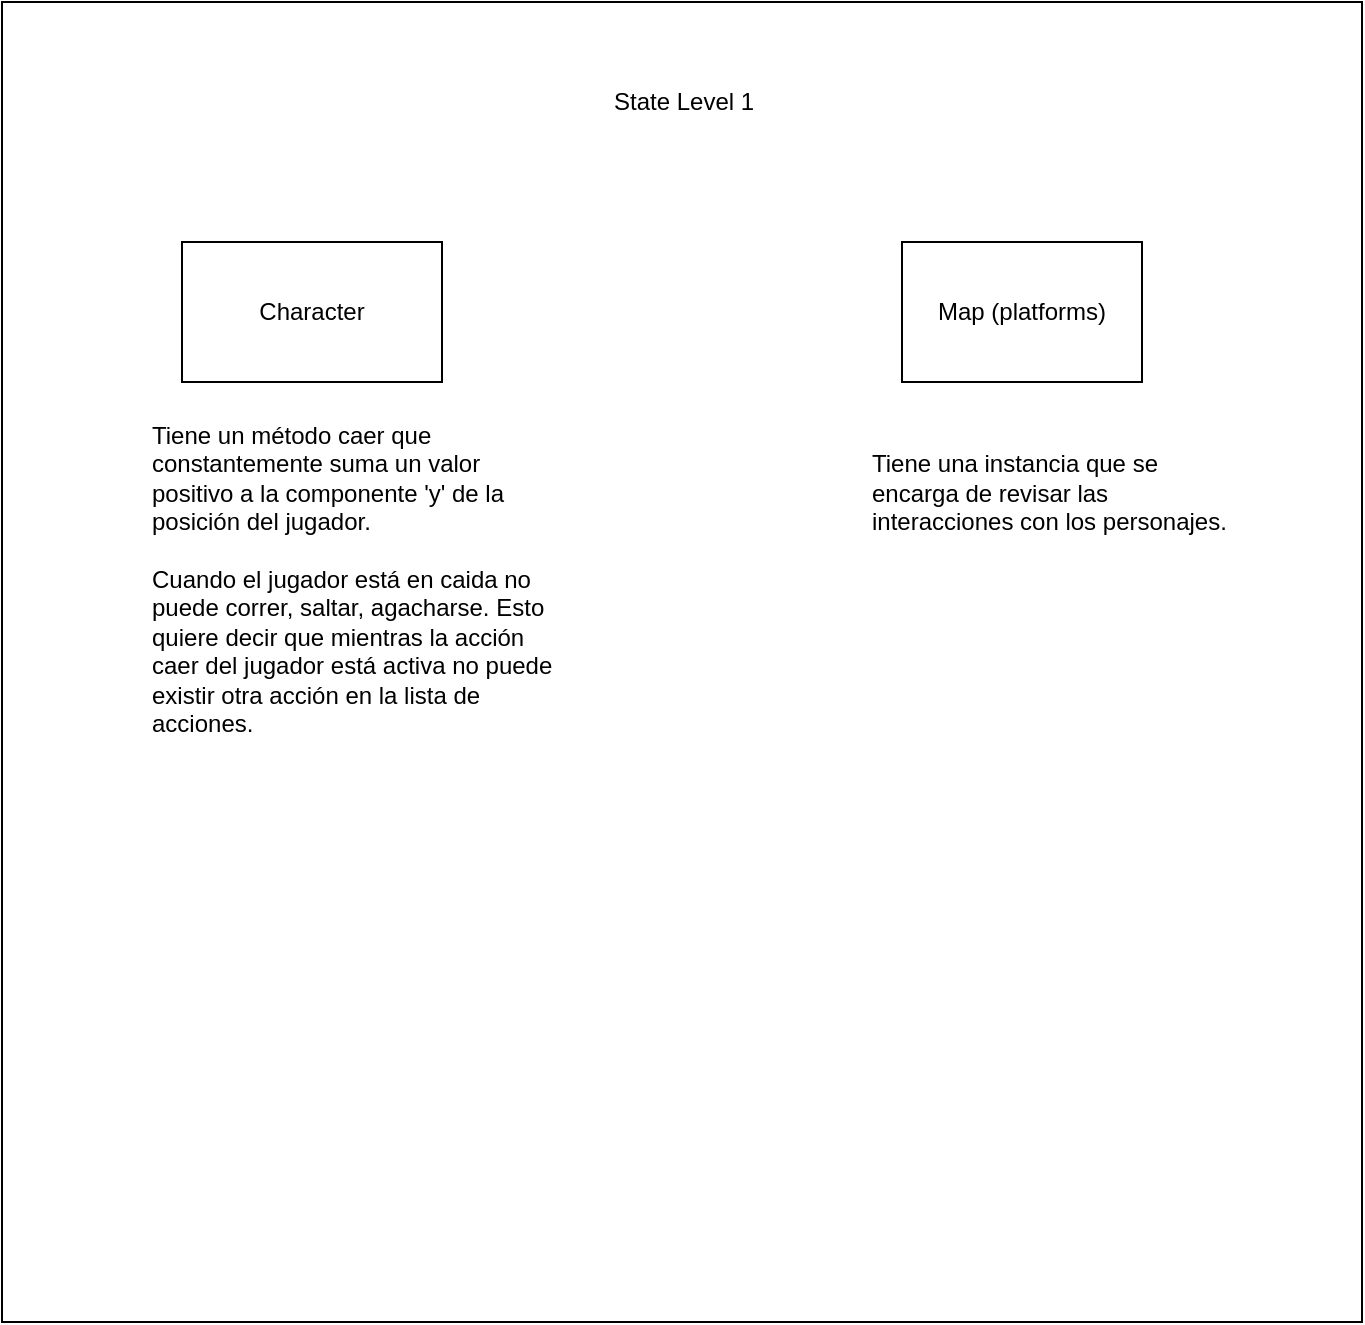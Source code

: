 <mxfile version="21.2.8" type="device">
  <diagram name="Page-1" id="WISZxIZAq1mXbUMXp3y-">
    <mxGraphModel dx="1594" dy="774" grid="1" gridSize="10" guides="1" tooltips="1" connect="1" arrows="1" fold="1" page="1" pageScale="1" pageWidth="850" pageHeight="1100" math="0" shadow="0">
      <root>
        <mxCell id="0" />
        <mxCell id="1" parent="0" />
        <mxCell id="ZEgReHH3KMXs59Ai81qr-1" value="" style="rounded=0;whiteSpace=wrap;html=1;" vertex="1" parent="1">
          <mxGeometry x="90" y="70" width="680" height="660" as="geometry" />
        </mxCell>
        <mxCell id="ZEgReHH3KMXs59Ai81qr-2" value="State Level 1" style="text;strokeColor=none;fillColor=none;align=left;verticalAlign=middle;spacingLeft=4;spacingRight=4;overflow=hidden;points=[[0,0.5],[1,0.5]];portConstraint=eastwest;rotatable=0;whiteSpace=wrap;html=1;" vertex="1" parent="1">
          <mxGeometry x="390" y="110" width="140" height="20" as="geometry" />
        </mxCell>
        <mxCell id="ZEgReHH3KMXs59Ai81qr-3" value="Character" style="rounded=0;whiteSpace=wrap;html=1;" vertex="1" parent="1">
          <mxGeometry x="180" y="190" width="130" height="70" as="geometry" />
        </mxCell>
        <mxCell id="ZEgReHH3KMXs59Ai81qr-4" value="Map (platforms)" style="rounded=0;whiteSpace=wrap;html=1;" vertex="1" parent="1">
          <mxGeometry x="540" y="190" width="120" height="70" as="geometry" />
        </mxCell>
        <mxCell id="ZEgReHH3KMXs59Ai81qr-5" style="edgeStyle=orthogonalEdgeStyle;rounded=0;orthogonalLoop=1;jettySize=auto;html=1;exitX=0.5;exitY=1;exitDx=0;exitDy=0;" edge="1" parent="1" source="ZEgReHH3KMXs59Ai81qr-3" target="ZEgReHH3KMXs59Ai81qr-3">
          <mxGeometry relative="1" as="geometry" />
        </mxCell>
        <mxCell id="ZEgReHH3KMXs59Ai81qr-9" value="&lt;br&gt;Tiene una instancia que se encarga de revisar las interacciones con los personajes.&amp;nbsp;&lt;br&gt;" style="text;html=1;strokeColor=none;fillColor=none;spacing=5;spacingTop=-20;whiteSpace=wrap;overflow=hidden;rounded=0;" vertex="1" parent="1">
          <mxGeometry x="520" y="290" width="190" height="80" as="geometry" />
        </mxCell>
        <mxCell id="ZEgReHH3KMXs59Ai81qr-10" value="Tiene un método caer que constantemente suma un valor positivo a la componente &#39;y&#39; de la posición del jugador.&lt;br&gt;&lt;br&gt;Cuando el jugador está en caida no puede correr, saltar, agacharse. Esto quiere decir que mientras la acción caer del jugador está activa no puede existir otra acción en la lista de acciones." style="text;html=1;strokeColor=none;fillColor=none;spacing=5;spacingTop=-20;whiteSpace=wrap;overflow=hidden;rounded=0;" vertex="1" parent="1">
          <mxGeometry x="160" y="290" width="210" height="160" as="geometry" />
        </mxCell>
      </root>
    </mxGraphModel>
  </diagram>
</mxfile>
